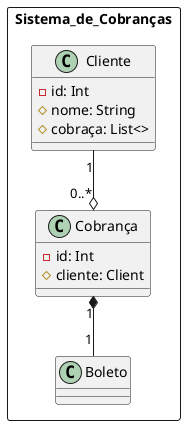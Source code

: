 @startuml sisDeCobrança
  package Sistema_de_Cobranças <<rectangle>> {
    class Cliente {
      - id: Int
      # nome: String
      # cobraça: List<>
    }
    class Cobrança {
      - id: Int
      # cliente: Client
    }
    Cliente "1" --o "0..*" Cobrança
    class Boleto {}
    Cobrança "1" *-- "1" Boleto
  }
@enduml